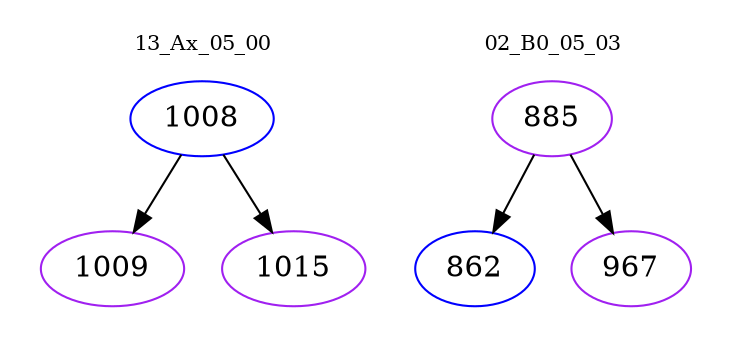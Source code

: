 digraph{
subgraph cluster_0 {
color = white
label = "13_Ax_05_00";
fontsize=10;
T0_1008 [label="1008", color="blue"]
T0_1008 -> T0_1009 [color="black"]
T0_1009 [label="1009", color="purple"]
T0_1008 -> T0_1015 [color="black"]
T0_1015 [label="1015", color="purple"]
}
subgraph cluster_1 {
color = white
label = "02_B0_05_03";
fontsize=10;
T1_885 [label="885", color="purple"]
T1_885 -> T1_862 [color="black"]
T1_862 [label="862", color="blue"]
T1_885 -> T1_967 [color="black"]
T1_967 [label="967", color="purple"]
}
}
